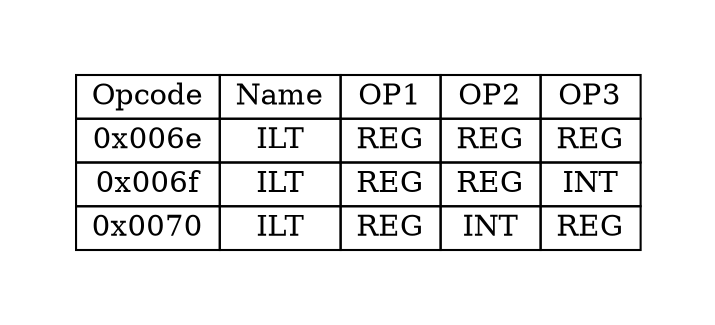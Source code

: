 digraph{
graph [pad="0.5", nodesep="0.5", ranksep="2" ]
node[shape=plain]
Foo [label=<
<table border="0" cellborder="1" cellspacing="0">
<tr><td> Opcode </td> <td> Name </td> <td> OP1 </td><td> OP2 </td><td> OP3 </td> </tr>
<tr><td> 0x006e </td><td> ILT </td><td> REG </td><td> REG </td><td> REG </td> </tr>
<tr><td> 0x006f </td><td> ILT </td><td> REG </td><td> REG </td><td> INT </td> </tr>
<tr><td> 0x0070 </td><td> ILT </td><td> REG </td><td> INT </td><td> REG </td> </tr>
</table>>];
}
